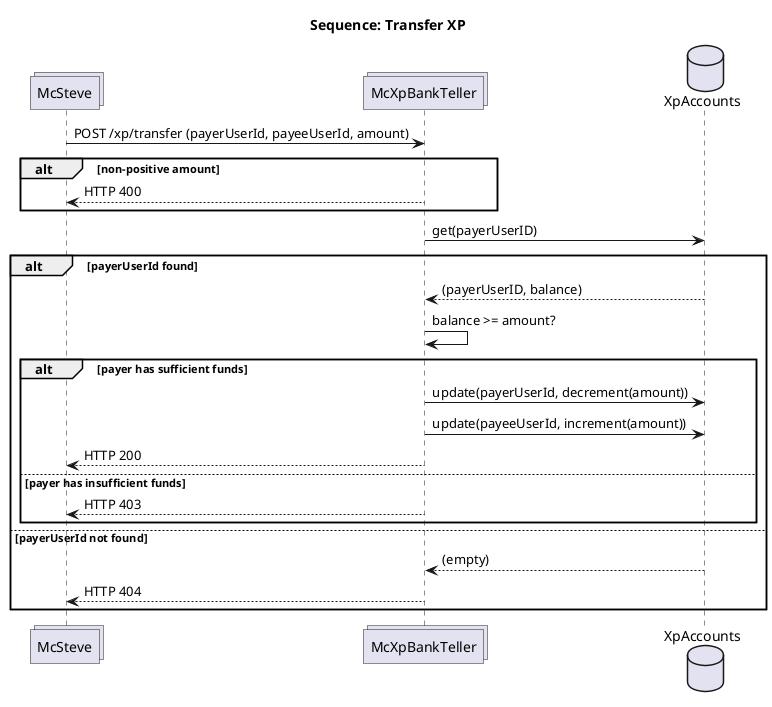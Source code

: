 @startuml sequence_transfer

title Sequence: Transfer XP

collections McSteve
collections McXpBankTeller
database XpAccounts

McSteve -> McXpBankTeller: POST /xp/transfer (payerUserId, payeeUserId, amount)
alt non-positive amount
    McSteve <-- McXpBankTeller: HTTP 400
end

McXpBankTeller -> XpAccounts: get(payerUserID)
alt payerUserId found
    McXpBankTeller <-- XpAccounts: (payerUserID, balance)
    McXpBankTeller -> McXpBankTeller: balance >= amount?
    alt payer has sufficient funds
        McXpBankTeller -> XpAccounts: update(payerUserId, decrement(amount))
        McXpBankTeller -> XpAccounts: update(payeeUserId, increment(amount))
        McSteve <-- McXpBankTeller: HTTP 200
    else payer has insufficient funds
        McSteve <-- McXpBankTeller: HTTP 403
    end
else payerUserId not found
    McXpBankTeller <-- XpAccounts: (empty)
    McSteve <-- McXpBankTeller: HTTP 404
end
@enduml
